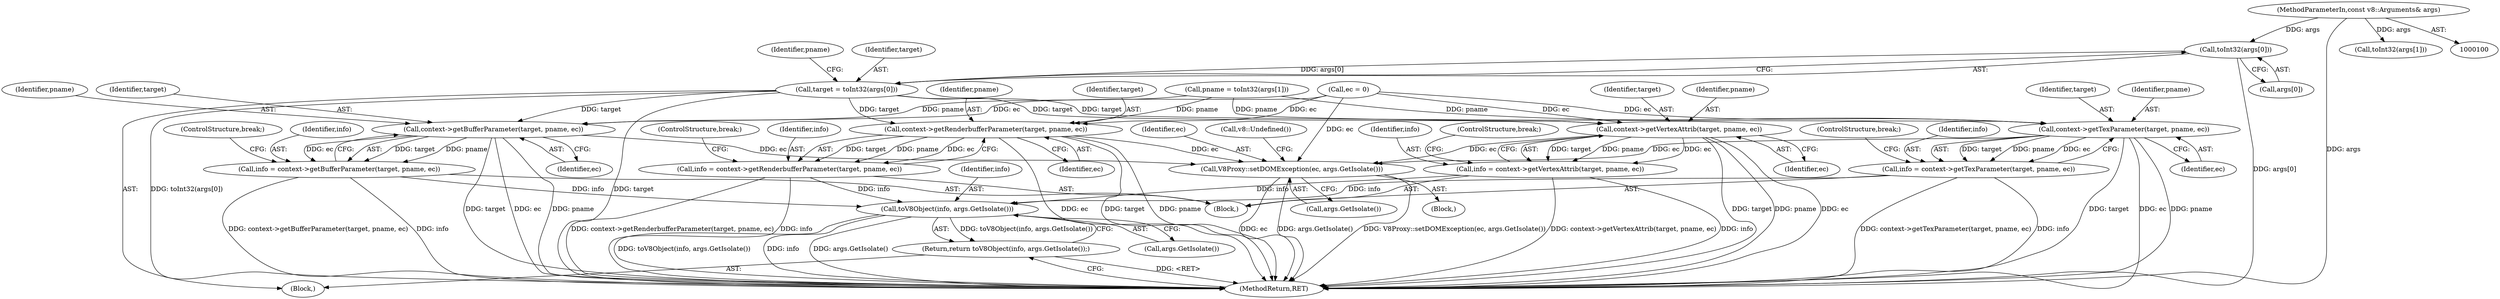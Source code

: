 digraph "0_Chrome_e9372a1bfd3588a80fcf49aa07321f0971dd6091_57@array" {
"1000122" [label="(Call,toInt32(args[0]))"];
"1000101" [label="(MethodParameterIn,const v8::Arguments& args)"];
"1000120" [label="(Call,target = toInt32(args[0]))"];
"1000140" [label="(Call,context->getBufferParameter(target, pname, ec))"];
"1000138" [label="(Call,info = context->getBufferParameter(target, pname, ec))"];
"1000181" [label="(Call,toV8Object(info, args.GetIsolate()))"];
"1000180" [label="(Return,return toV8Object(info, args.GetIsolate());)"];
"1000175" [label="(Call,V8Proxy::setDOMException(ec, args.GetIsolate()))"];
"1000148" [label="(Call,context->getRenderbufferParameter(target, pname, ec))"];
"1000146" [label="(Call,info = context->getRenderbufferParameter(target, pname, ec))"];
"1000156" [label="(Call,context->getTexParameter(target, pname, ec))"];
"1000154" [label="(Call,info = context->getTexParameter(target, pname, ec))"];
"1000164" [label="(Call,context->getVertexAttrib(target, pname, ec))"];
"1000162" [label="(Call,info = context->getVertexAttrib(target, pname, ec))"];
"1000139" [label="(Identifier,info)"];
"1000182" [label="(Identifier,info)"];
"1000166" [label="(Identifier,pname)"];
"1000175" [label="(Call,V8Proxy::setDOMException(ec, args.GetIsolate()))"];
"1000128" [label="(Identifier,pname)"];
"1000122" [label="(Call,toInt32(args[0]))"];
"1000151" [label="(Identifier,ec)"];
"1000177" [label="(Call,args.GetIsolate())"];
"1000143" [label="(Identifier,ec)"];
"1000167" [label="(Identifier,ec)"];
"1000180" [label="(Return,return toV8Object(info, args.GetIsolate());)"];
"1000157" [label="(Identifier,target)"];
"1000155" [label="(Identifier,info)"];
"1000111" [label="(Call,ec = 0)"];
"1000141" [label="(Identifier,target)"];
"1000140" [label="(Call,context->getBufferParameter(target, pname, ec))"];
"1000181" [label="(Call,toV8Object(info, args.GetIsolate()))"];
"1000165" [label="(Identifier,target)"];
"1000120" [label="(Call,target = toInt32(args[0]))"];
"1000184" [label="(MethodReturn,RET)"];
"1000156" [label="(Call,context->getTexParameter(target, pname, ec))"];
"1000164" [label="(Call,context->getVertexAttrib(target, pname, ec))"];
"1000101" [label="(MethodParameterIn,const v8::Arguments& args)"];
"1000142" [label="(Identifier,pname)"];
"1000136" [label="(Block,)"];
"1000148" [label="(Call,context->getRenderbufferParameter(target, pname, ec))"];
"1000138" [label="(Call,info = context->getBufferParameter(target, pname, ec))"];
"1000147" [label="(Identifier,info)"];
"1000160" [label="(ControlStructure,break;)"];
"1000146" [label="(Call,info = context->getRenderbufferParameter(target, pname, ec))"];
"1000183" [label="(Call,args.GetIsolate())"];
"1000129" [label="(Call,toInt32(args[1]))"];
"1000159" [label="(Identifier,ec)"];
"1000127" [label="(Call,pname = toInt32(args[1]))"];
"1000162" [label="(Call,info = context->getVertexAttrib(target, pname, ec))"];
"1000168" [label="(ControlStructure,break;)"];
"1000103" [label="(Block,)"];
"1000163" [label="(Identifier,info)"];
"1000149" [label="(Identifier,target)"];
"1000154" [label="(Call,info = context->getTexParameter(target, pname, ec))"];
"1000179" [label="(Call,v8::Undefined())"];
"1000176" [label="(Identifier,ec)"];
"1000174" [label="(Block,)"];
"1000152" [label="(ControlStructure,break;)"];
"1000150" [label="(Identifier,pname)"];
"1000158" [label="(Identifier,pname)"];
"1000121" [label="(Identifier,target)"];
"1000123" [label="(Call,args[0])"];
"1000144" [label="(ControlStructure,break;)"];
"1000122" -> "1000120"  [label="AST: "];
"1000122" -> "1000123"  [label="CFG: "];
"1000123" -> "1000122"  [label="AST: "];
"1000120" -> "1000122"  [label="CFG: "];
"1000122" -> "1000184"  [label="DDG: args[0]"];
"1000122" -> "1000120"  [label="DDG: args[0]"];
"1000101" -> "1000122"  [label="DDG: args"];
"1000101" -> "1000100"  [label="AST: "];
"1000101" -> "1000184"  [label="DDG: args"];
"1000101" -> "1000129"  [label="DDG: args"];
"1000120" -> "1000103"  [label="AST: "];
"1000121" -> "1000120"  [label="AST: "];
"1000128" -> "1000120"  [label="CFG: "];
"1000120" -> "1000184"  [label="DDG: target"];
"1000120" -> "1000184"  [label="DDG: toInt32(args[0])"];
"1000120" -> "1000140"  [label="DDG: target"];
"1000120" -> "1000148"  [label="DDG: target"];
"1000120" -> "1000156"  [label="DDG: target"];
"1000120" -> "1000164"  [label="DDG: target"];
"1000140" -> "1000138"  [label="AST: "];
"1000140" -> "1000143"  [label="CFG: "];
"1000141" -> "1000140"  [label="AST: "];
"1000142" -> "1000140"  [label="AST: "];
"1000143" -> "1000140"  [label="AST: "];
"1000138" -> "1000140"  [label="CFG: "];
"1000140" -> "1000184"  [label="DDG: pname"];
"1000140" -> "1000184"  [label="DDG: target"];
"1000140" -> "1000184"  [label="DDG: ec"];
"1000140" -> "1000138"  [label="DDG: target"];
"1000140" -> "1000138"  [label="DDG: pname"];
"1000140" -> "1000138"  [label="DDG: ec"];
"1000127" -> "1000140"  [label="DDG: pname"];
"1000111" -> "1000140"  [label="DDG: ec"];
"1000140" -> "1000175"  [label="DDG: ec"];
"1000138" -> "1000136"  [label="AST: "];
"1000139" -> "1000138"  [label="AST: "];
"1000144" -> "1000138"  [label="CFG: "];
"1000138" -> "1000184"  [label="DDG: info"];
"1000138" -> "1000184"  [label="DDG: context->getBufferParameter(target, pname, ec)"];
"1000138" -> "1000181"  [label="DDG: info"];
"1000181" -> "1000180"  [label="AST: "];
"1000181" -> "1000183"  [label="CFG: "];
"1000182" -> "1000181"  [label="AST: "];
"1000183" -> "1000181"  [label="AST: "];
"1000180" -> "1000181"  [label="CFG: "];
"1000181" -> "1000184"  [label="DDG: toV8Object(info, args.GetIsolate())"];
"1000181" -> "1000184"  [label="DDG: info"];
"1000181" -> "1000184"  [label="DDG: args.GetIsolate()"];
"1000181" -> "1000180"  [label="DDG: toV8Object(info, args.GetIsolate())"];
"1000154" -> "1000181"  [label="DDG: info"];
"1000162" -> "1000181"  [label="DDG: info"];
"1000146" -> "1000181"  [label="DDG: info"];
"1000180" -> "1000103"  [label="AST: "];
"1000184" -> "1000180"  [label="CFG: "];
"1000180" -> "1000184"  [label="DDG: <RET>"];
"1000175" -> "1000174"  [label="AST: "];
"1000175" -> "1000177"  [label="CFG: "];
"1000176" -> "1000175"  [label="AST: "];
"1000177" -> "1000175"  [label="AST: "];
"1000179" -> "1000175"  [label="CFG: "];
"1000175" -> "1000184"  [label="DDG: ec"];
"1000175" -> "1000184"  [label="DDG: args.GetIsolate()"];
"1000175" -> "1000184"  [label="DDG: V8Proxy::setDOMException(ec, args.GetIsolate())"];
"1000156" -> "1000175"  [label="DDG: ec"];
"1000148" -> "1000175"  [label="DDG: ec"];
"1000164" -> "1000175"  [label="DDG: ec"];
"1000111" -> "1000175"  [label="DDG: ec"];
"1000148" -> "1000146"  [label="AST: "];
"1000148" -> "1000151"  [label="CFG: "];
"1000149" -> "1000148"  [label="AST: "];
"1000150" -> "1000148"  [label="AST: "];
"1000151" -> "1000148"  [label="AST: "];
"1000146" -> "1000148"  [label="CFG: "];
"1000148" -> "1000184"  [label="DDG: ec"];
"1000148" -> "1000184"  [label="DDG: target"];
"1000148" -> "1000184"  [label="DDG: pname"];
"1000148" -> "1000146"  [label="DDG: target"];
"1000148" -> "1000146"  [label="DDG: pname"];
"1000148" -> "1000146"  [label="DDG: ec"];
"1000127" -> "1000148"  [label="DDG: pname"];
"1000111" -> "1000148"  [label="DDG: ec"];
"1000146" -> "1000136"  [label="AST: "];
"1000147" -> "1000146"  [label="AST: "];
"1000152" -> "1000146"  [label="CFG: "];
"1000146" -> "1000184"  [label="DDG: context->getRenderbufferParameter(target, pname, ec)"];
"1000146" -> "1000184"  [label="DDG: info"];
"1000156" -> "1000154"  [label="AST: "];
"1000156" -> "1000159"  [label="CFG: "];
"1000157" -> "1000156"  [label="AST: "];
"1000158" -> "1000156"  [label="AST: "];
"1000159" -> "1000156"  [label="AST: "];
"1000154" -> "1000156"  [label="CFG: "];
"1000156" -> "1000184"  [label="DDG: target"];
"1000156" -> "1000184"  [label="DDG: ec"];
"1000156" -> "1000184"  [label="DDG: pname"];
"1000156" -> "1000154"  [label="DDG: target"];
"1000156" -> "1000154"  [label="DDG: pname"];
"1000156" -> "1000154"  [label="DDG: ec"];
"1000127" -> "1000156"  [label="DDG: pname"];
"1000111" -> "1000156"  [label="DDG: ec"];
"1000154" -> "1000136"  [label="AST: "];
"1000155" -> "1000154"  [label="AST: "];
"1000160" -> "1000154"  [label="CFG: "];
"1000154" -> "1000184"  [label="DDG: info"];
"1000154" -> "1000184"  [label="DDG: context->getTexParameter(target, pname, ec)"];
"1000164" -> "1000162"  [label="AST: "];
"1000164" -> "1000167"  [label="CFG: "];
"1000165" -> "1000164"  [label="AST: "];
"1000166" -> "1000164"  [label="AST: "];
"1000167" -> "1000164"  [label="AST: "];
"1000162" -> "1000164"  [label="CFG: "];
"1000164" -> "1000184"  [label="DDG: target"];
"1000164" -> "1000184"  [label="DDG: pname"];
"1000164" -> "1000184"  [label="DDG: ec"];
"1000164" -> "1000162"  [label="DDG: target"];
"1000164" -> "1000162"  [label="DDG: pname"];
"1000164" -> "1000162"  [label="DDG: ec"];
"1000127" -> "1000164"  [label="DDG: pname"];
"1000111" -> "1000164"  [label="DDG: ec"];
"1000162" -> "1000136"  [label="AST: "];
"1000163" -> "1000162"  [label="AST: "];
"1000168" -> "1000162"  [label="CFG: "];
"1000162" -> "1000184"  [label="DDG: context->getVertexAttrib(target, pname, ec)"];
"1000162" -> "1000184"  [label="DDG: info"];
}

